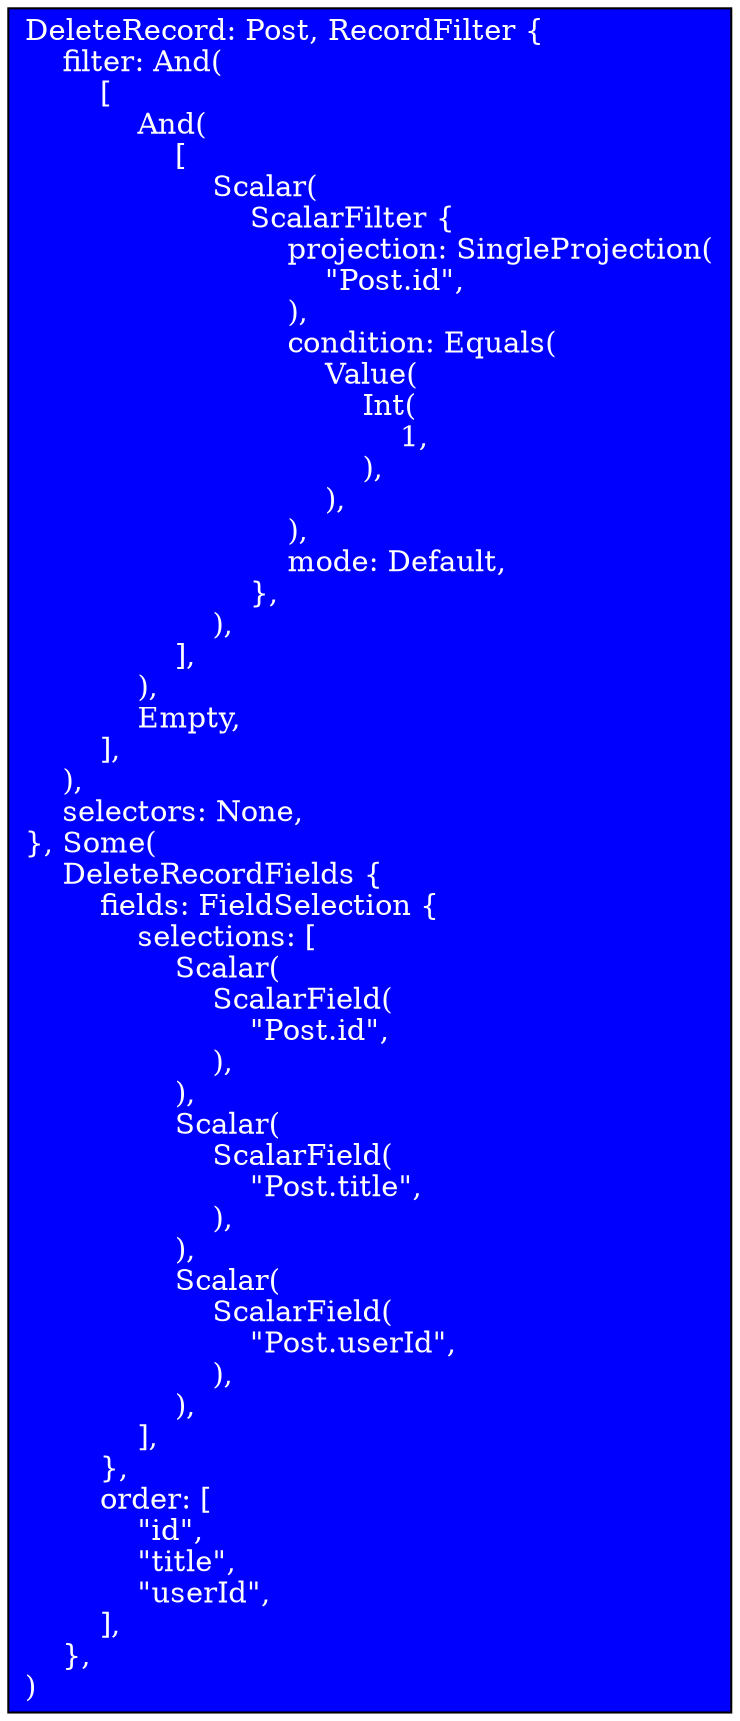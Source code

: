 digraph {
    0 [label="DeleteRecord: Post, RecordFilter {\l    filter: And(\l        [\l            And(\l                [\l                    Scalar(\l                        ScalarFilter {\l                            projection: SingleProjection(\l                                \"Post.id\",\l                            ),\l                            condition: Equals(\l                                Value(\l                                    Int(\l                                        1,\l                                    ),\l                                ),\l                            ),\l                            mode: Default,\l                        },\l                    ),\l                ],\l            ),\l            Empty,\l        ],\l    ),\l    selectors: None,\l}, Some(\l    DeleteRecordFields {\l        fields: FieldSelection {\l            selections: [\l                Scalar(\l                    ScalarField(\l                        \"Post.id\",\l                    ),\l                ),\l                Scalar(\l                    ScalarField(\l                        \"Post.title\",\l                    ),\l                ),\l                Scalar(\l                    ScalarField(\l                        \"Post.userId\",\l                    ),\l                ),\l            ],\l        },\l        order: [\l            \"id\",\l            \"title\",\l            \"userId\",\l        ],\l    },\l)\l", fillcolor=blue, style=filled, shape=rectangle, fontcolor=white]

}
